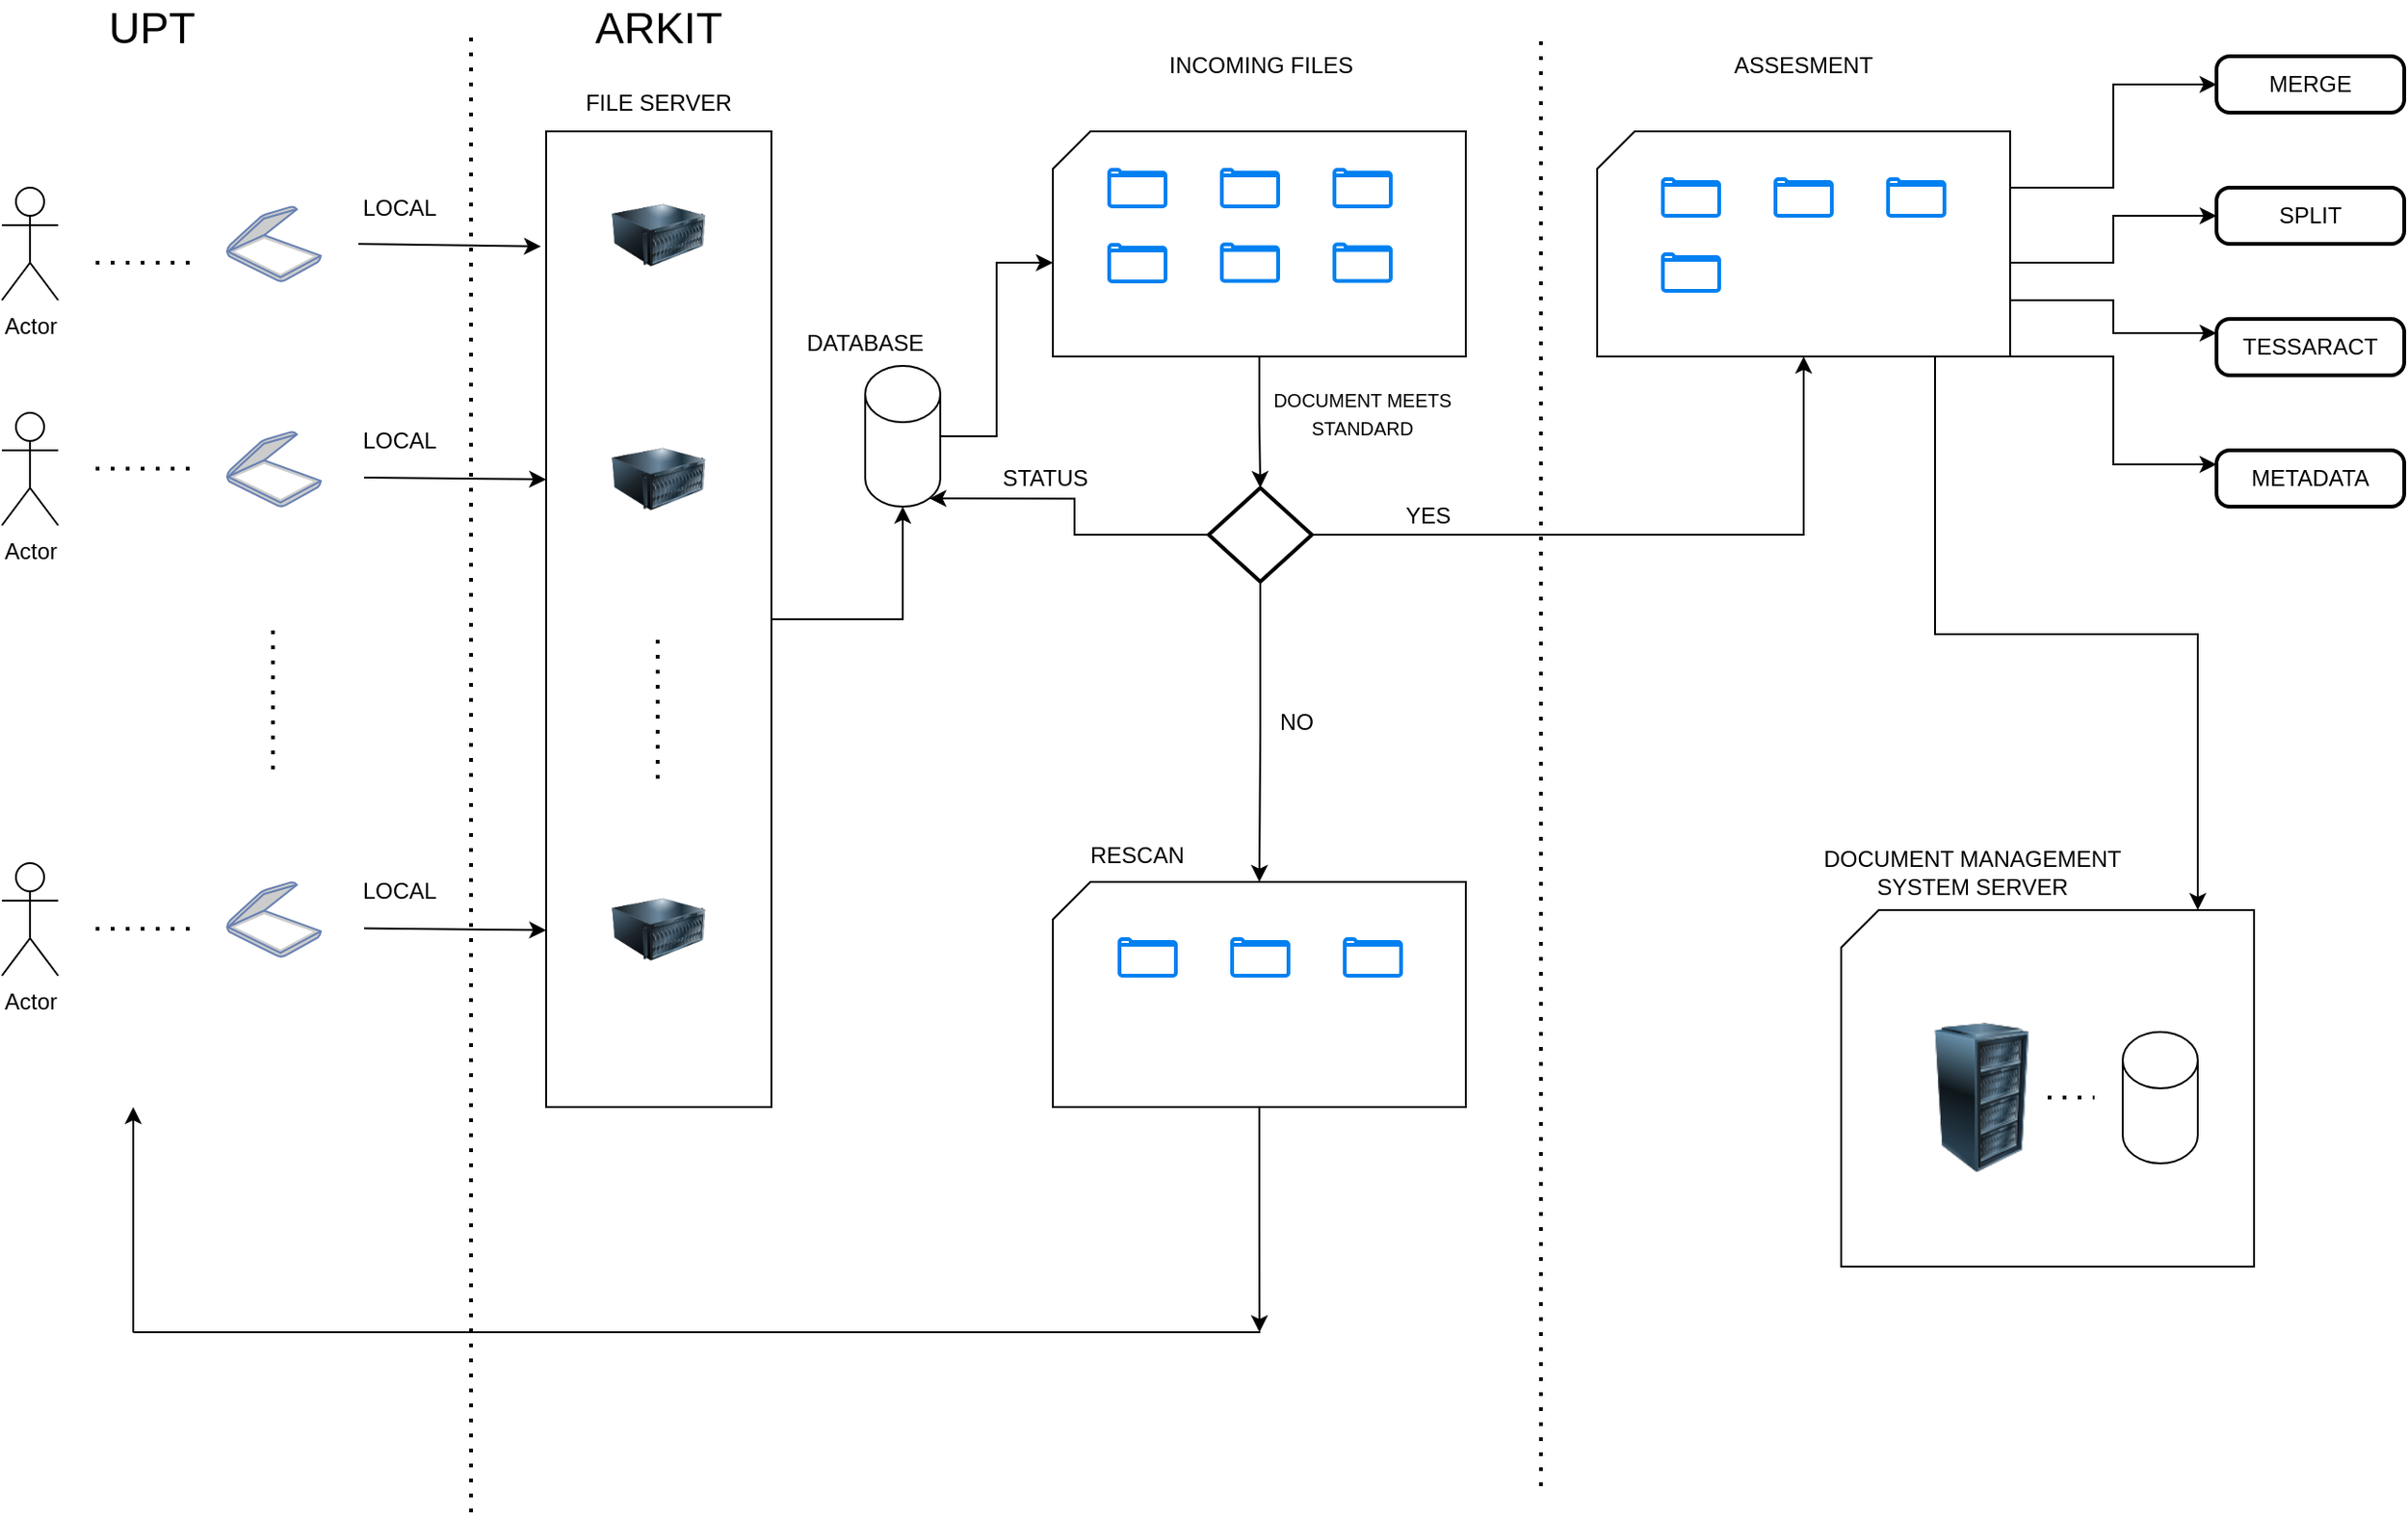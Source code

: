 <mxfile version="21.6.9" type="device" pages="2">
  <diagram name="OPERATION" id="2TAQhVwExhuw3sK73pKR">
    <mxGraphModel dx="1687" dy="1033" grid="0" gridSize="10" guides="1" tooltips="1" connect="1" arrows="1" fold="1" page="1" pageScale="1" pageWidth="1400" pageHeight="850" background="#ffffff" math="0" shadow="0">
      <root>
        <mxCell id="0" />
        <mxCell id="1" parent="0" />
        <mxCell id="RzWKUUiDs5_2_X1Qv3o_-1" value="" style="endArrow=none;dashed=1;html=1;dashPattern=1 3;strokeWidth=2;rounded=0;" parent="1" edge="1">
          <mxGeometry width="50" height="50" relative="1" as="geometry">
            <mxPoint x="280" y="816" as="sourcePoint" />
            <mxPoint x="280" y="30" as="targetPoint" />
          </mxGeometry>
        </mxCell>
        <mxCell id="RzWKUUiDs5_2_X1Qv3o_-2" value="" style="fontColor=#0066CC;verticalAlign=top;verticalLabelPosition=bottom;labelPosition=center;align=center;html=1;outlineConnect=0;fillColor=#CCCCCC;strokeColor=#6881B3;gradientColor=none;gradientDirection=north;strokeWidth=2;shape=mxgraph.networks.scanner;" parent="1" vertex="1">
          <mxGeometry x="150" y="120" width="50" height="40" as="geometry" />
        </mxCell>
        <mxCell id="RzWKUUiDs5_2_X1Qv3o_-3" value="" style="fontColor=#0066CC;verticalAlign=top;verticalLabelPosition=bottom;labelPosition=center;align=center;html=1;outlineConnect=0;fillColor=#CCCCCC;strokeColor=#6881B3;gradientColor=none;gradientDirection=north;strokeWidth=2;shape=mxgraph.networks.scanner;" parent="1" vertex="1">
          <mxGeometry x="150" y="240" width="50" height="40" as="geometry" />
        </mxCell>
        <mxCell id="RzWKUUiDs5_2_X1Qv3o_-4" value="" style="endArrow=none;dashed=1;html=1;dashPattern=1 3;strokeWidth=2;rounded=0;" parent="1" edge="1">
          <mxGeometry width="50" height="50" relative="1" as="geometry">
            <mxPoint x="174.41" y="420" as="sourcePoint" />
            <mxPoint x="174.41" y="340" as="targetPoint" />
          </mxGeometry>
        </mxCell>
        <mxCell id="RzWKUUiDs5_2_X1Qv3o_-5" value="" style="fontColor=#0066CC;verticalAlign=top;verticalLabelPosition=bottom;labelPosition=center;align=center;html=1;outlineConnect=0;fillColor=#CCCCCC;strokeColor=#6881B3;gradientColor=none;gradientDirection=north;strokeWidth=2;shape=mxgraph.networks.scanner;" parent="1" vertex="1">
          <mxGeometry x="150" y="480" width="50" height="40" as="geometry" />
        </mxCell>
        <mxCell id="RzWKUUiDs5_2_X1Qv3o_-6" value="Actor" style="shape=umlActor;verticalLabelPosition=bottom;verticalAlign=top;html=1;outlineConnect=0;" parent="1" vertex="1">
          <mxGeometry x="30" y="110" width="30" height="60" as="geometry" />
        </mxCell>
        <mxCell id="RzWKUUiDs5_2_X1Qv3o_-9" value="Actor" style="shape=umlActor;verticalLabelPosition=bottom;verticalAlign=top;html=1;outlineConnect=0;" parent="1" vertex="1">
          <mxGeometry x="30" y="230" width="30" height="60" as="geometry" />
        </mxCell>
        <mxCell id="RzWKUUiDs5_2_X1Qv3o_-10" value="Actor" style="shape=umlActor;verticalLabelPosition=bottom;verticalAlign=top;html=1;outlineConnect=0;" parent="1" vertex="1">
          <mxGeometry x="30" y="470" width="30" height="60" as="geometry" />
        </mxCell>
        <mxCell id="RzWKUUiDs5_2_X1Qv3o_-52" style="edgeStyle=orthogonalEdgeStyle;rounded=0;orthogonalLoop=1;jettySize=auto;html=1;entryX=0.5;entryY=1;entryDx=0;entryDy=0;entryPerimeter=0;" parent="1" source="RzWKUUiDs5_2_X1Qv3o_-14" target="RzWKUUiDs5_2_X1Qv3o_-44" edge="1">
          <mxGeometry relative="1" as="geometry" />
        </mxCell>
        <mxCell id="RzWKUUiDs5_2_X1Qv3o_-14" value="" style="rounded=0;whiteSpace=wrap;html=1;" parent="1" vertex="1">
          <mxGeometry x="320" y="80" width="120" height="520" as="geometry" />
        </mxCell>
        <mxCell id="RzWKUUiDs5_2_X1Qv3o_-18" value="&lt;font style=&quot;font-size: 23px;&quot;&gt;ARKIT&lt;/font&gt;" style="text;html=1;strokeColor=none;fillColor=none;align=center;verticalAlign=middle;whiteSpace=wrap;rounded=0;" parent="1" vertex="1">
          <mxGeometry x="350" y="10" width="60" height="30" as="geometry" />
        </mxCell>
        <mxCell id="RzWKUUiDs5_2_X1Qv3o_-19" value="&lt;font style=&quot;font-size: 23px;&quot;&gt;UPT&lt;/font&gt;" style="text;html=1;strokeColor=none;fillColor=none;align=center;verticalAlign=middle;whiteSpace=wrap;rounded=0;" parent="1" vertex="1">
          <mxGeometry x="80" y="10" width="60" height="30" as="geometry" />
        </mxCell>
        <mxCell id="RzWKUUiDs5_2_X1Qv3o_-54" style="edgeStyle=orthogonalEdgeStyle;rounded=0;orthogonalLoop=1;jettySize=auto;html=1;exitX=0.5;exitY=1;exitDx=0;exitDy=0;exitPerimeter=0;entryX=0.5;entryY=0;entryDx=0;entryDy=0;entryPerimeter=0;" parent="1" source="RzWKUUiDs5_2_X1Qv3o_-20" target="RzWKUUiDs5_2_X1Qv3o_-28" edge="1">
          <mxGeometry relative="1" as="geometry" />
        </mxCell>
        <mxCell id="RzWKUUiDs5_2_X1Qv3o_-20" value="" style="verticalLabelPosition=bottom;verticalAlign=top;html=1;shape=card;whiteSpace=wrap;size=20;arcSize=12;" parent="1" vertex="1">
          <mxGeometry x="590" y="80" width="220" height="120" as="geometry" />
        </mxCell>
        <mxCell id="RzWKUUiDs5_2_X1Qv3o_-21" value="INCOMING FILES" style="text;html=1;strokeColor=none;fillColor=none;align=center;verticalAlign=middle;whiteSpace=wrap;rounded=0;" parent="1" vertex="1">
          <mxGeometry x="640.5" y="30" width="120" height="30" as="geometry" />
        </mxCell>
        <mxCell id="RzWKUUiDs5_2_X1Qv3o_-22" value="" style="html=1;verticalLabelPosition=bottom;align=center;labelBackgroundColor=#ffffff;verticalAlign=top;strokeWidth=2;strokeColor=#0080F0;shadow=0;dashed=0;shape=mxgraph.ios7.icons.folder;" parent="1" vertex="1">
          <mxGeometry x="620" y="100.5" width="30" height="19.5" as="geometry" />
        </mxCell>
        <mxCell id="RzWKUUiDs5_2_X1Qv3o_-23" value="" style="html=1;verticalLabelPosition=bottom;align=center;labelBackgroundColor=#ffffff;verticalAlign=top;strokeWidth=2;strokeColor=#0080F0;shadow=0;dashed=0;shape=mxgraph.ios7.icons.folder;" parent="1" vertex="1">
          <mxGeometry x="680" y="100.5" width="30" height="19.5" as="geometry" />
        </mxCell>
        <mxCell id="RzWKUUiDs5_2_X1Qv3o_-24" value="" style="html=1;verticalLabelPosition=bottom;align=center;labelBackgroundColor=#ffffff;verticalAlign=top;strokeWidth=2;strokeColor=#0080F0;shadow=0;dashed=0;shape=mxgraph.ios7.icons.folder;" parent="1" vertex="1">
          <mxGeometry x="740" y="100.5" width="30" height="19.5" as="geometry" />
        </mxCell>
        <mxCell id="RzWKUUiDs5_2_X1Qv3o_-25" value="" style="html=1;verticalLabelPosition=bottom;align=center;labelBackgroundColor=#ffffff;verticalAlign=top;strokeWidth=2;strokeColor=#0080F0;shadow=0;dashed=0;shape=mxgraph.ios7.icons.folder;" parent="1" vertex="1">
          <mxGeometry x="620" y="140.5" width="30" height="19.5" as="geometry" />
        </mxCell>
        <mxCell id="RzWKUUiDs5_2_X1Qv3o_-26" value="" style="html=1;verticalLabelPosition=bottom;align=center;labelBackgroundColor=#ffffff;verticalAlign=top;strokeWidth=2;strokeColor=#0080F0;shadow=0;dashed=0;shape=mxgraph.ios7.icons.folder;" parent="1" vertex="1">
          <mxGeometry x="680" y="140.25" width="30" height="19.5" as="geometry" />
        </mxCell>
        <mxCell id="RzWKUUiDs5_2_X1Qv3o_-27" value="" style="html=1;verticalLabelPosition=bottom;align=center;labelBackgroundColor=#ffffff;verticalAlign=top;strokeWidth=2;strokeColor=#0080F0;shadow=0;dashed=0;shape=mxgraph.ios7.icons.folder;" parent="1" vertex="1">
          <mxGeometry x="740" y="140.25" width="30" height="19.5" as="geometry" />
        </mxCell>
        <mxCell id="RzWKUUiDs5_2_X1Qv3o_-55" style="edgeStyle=orthogonalEdgeStyle;rounded=0;orthogonalLoop=1;jettySize=auto;html=1;exitX=0.5;exitY=1;exitDx=0;exitDy=0;exitPerimeter=0;entryX=0.5;entryY=0;entryDx=0;entryDy=0;entryPerimeter=0;" parent="1" source="RzWKUUiDs5_2_X1Qv3o_-28" target="RzWKUUiDs5_2_X1Qv3o_-29" edge="1">
          <mxGeometry relative="1" as="geometry" />
        </mxCell>
        <mxCell id="RzWKUUiDs5_2_X1Qv3o_-62" style="edgeStyle=orthogonalEdgeStyle;rounded=0;orthogonalLoop=1;jettySize=auto;html=1;exitX=1;exitY=0.5;exitDx=0;exitDy=0;exitPerimeter=0;entryX=0.5;entryY=1;entryDx=0;entryDy=0;entryPerimeter=0;" parent="1" source="RzWKUUiDs5_2_X1Qv3o_-28" target="RzWKUUiDs5_2_X1Qv3o_-30" edge="1">
          <mxGeometry relative="1" as="geometry" />
        </mxCell>
        <mxCell id="vIUs5GXzKAC6mws4Z_W3-2" style="edgeStyle=orthogonalEdgeStyle;rounded=0;orthogonalLoop=1;jettySize=auto;html=1;exitX=0;exitY=0.5;exitDx=0;exitDy=0;exitPerimeter=0;entryX=0.855;entryY=1;entryDx=0;entryDy=-4.35;entryPerimeter=0;" edge="1" parent="1" source="RzWKUUiDs5_2_X1Qv3o_-28" target="RzWKUUiDs5_2_X1Qv3o_-44">
          <mxGeometry relative="1" as="geometry" />
        </mxCell>
        <mxCell id="RzWKUUiDs5_2_X1Qv3o_-28" value="" style="strokeWidth=2;html=1;shape=mxgraph.flowchart.decision;whiteSpace=wrap;" parent="1" vertex="1">
          <mxGeometry x="673" y="270" width="55" height="50" as="geometry" />
        </mxCell>
        <mxCell id="RzWKUUiDs5_2_X1Qv3o_-60" style="edgeStyle=orthogonalEdgeStyle;rounded=0;orthogonalLoop=1;jettySize=auto;html=1;exitX=0.5;exitY=1;exitDx=0;exitDy=0;exitPerimeter=0;" parent="1" source="RzWKUUiDs5_2_X1Qv3o_-29" edge="1">
          <mxGeometry relative="1" as="geometry">
            <mxPoint x="700.059" y="720" as="targetPoint" />
          </mxGeometry>
        </mxCell>
        <mxCell id="RzWKUUiDs5_2_X1Qv3o_-29" value="" style="verticalLabelPosition=bottom;verticalAlign=top;html=1;shape=card;whiteSpace=wrap;size=20;arcSize=12;" parent="1" vertex="1">
          <mxGeometry x="590" y="480" width="220" height="120" as="geometry" />
        </mxCell>
        <mxCell id="RzWKUUiDs5_2_X1Qv3o_-71" style="edgeStyle=orthogonalEdgeStyle;rounded=0;orthogonalLoop=1;jettySize=auto;html=1;exitX=1;exitY=0.5;exitDx=0;exitDy=0;exitPerimeter=0;entryX=0;entryY=0.5;entryDx=0;entryDy=0;" parent="1" source="RzWKUUiDs5_2_X1Qv3o_-30" target="RzWKUUiDs5_2_X1Qv3o_-34" edge="1">
          <mxGeometry relative="1" as="geometry">
            <Array as="points">
              <mxPoint x="1100" y="150" />
              <mxPoint x="1155" y="150" />
              <mxPoint x="1155" y="125" />
            </Array>
          </mxGeometry>
        </mxCell>
        <mxCell id="RzWKUUiDs5_2_X1Qv3o_-72" style="edgeStyle=orthogonalEdgeStyle;rounded=0;orthogonalLoop=1;jettySize=auto;html=1;exitX=1;exitY=0.5;exitDx=0;exitDy=0;exitPerimeter=0;entryX=0;entryY=0.5;entryDx=0;entryDy=0;" parent="1" source="RzWKUUiDs5_2_X1Qv3o_-30" target="RzWKUUiDs5_2_X1Qv3o_-33" edge="1">
          <mxGeometry relative="1" as="geometry">
            <Array as="points">
              <mxPoint x="1100" y="110" />
              <mxPoint x="1155" y="110" />
              <mxPoint x="1155" y="55" />
            </Array>
          </mxGeometry>
        </mxCell>
        <mxCell id="RzWKUUiDs5_2_X1Qv3o_-73" style="edgeStyle=orthogonalEdgeStyle;rounded=0;orthogonalLoop=1;jettySize=auto;html=1;entryX=0;entryY=0.25;entryDx=0;entryDy=0;" parent="1" source="RzWKUUiDs5_2_X1Qv3o_-30" target="RzWKUUiDs5_2_X1Qv3o_-35" edge="1">
          <mxGeometry relative="1" as="geometry">
            <Array as="points">
              <mxPoint x="1155" y="170" />
              <mxPoint x="1155" y="187" />
            </Array>
          </mxGeometry>
        </mxCell>
        <mxCell id="RzWKUUiDs5_2_X1Qv3o_-74" style="edgeStyle=orthogonalEdgeStyle;rounded=0;orthogonalLoop=1;jettySize=auto;html=1;exitX=1;exitY=0.5;exitDx=0;exitDy=0;exitPerimeter=0;entryX=0;entryY=0.25;entryDx=0;entryDy=0;" parent="1" source="RzWKUUiDs5_2_X1Qv3o_-30" target="RzWKUUiDs5_2_X1Qv3o_-36" edge="1">
          <mxGeometry relative="1" as="geometry">
            <Array as="points">
              <mxPoint x="1100" y="200" />
              <mxPoint x="1155" y="200" />
              <mxPoint x="1155" y="257" />
            </Array>
          </mxGeometry>
        </mxCell>
        <mxCell id="RzWKUUiDs5_2_X1Qv3o_-79" style="edgeStyle=orthogonalEdgeStyle;rounded=0;orthogonalLoop=1;jettySize=auto;html=1;entryX=0.5;entryY=0;entryDx=0;entryDy=0;entryPerimeter=0;" parent="1" edge="1">
          <mxGeometry relative="1" as="geometry">
            <mxPoint x="1120" y="200" as="sourcePoint" />
            <mxPoint x="1200" y="495" as="targetPoint" />
            <Array as="points">
              <mxPoint x="1060" y="200" />
              <mxPoint x="1060" y="348" />
              <mxPoint x="1200" y="348" />
            </Array>
          </mxGeometry>
        </mxCell>
        <mxCell id="RzWKUUiDs5_2_X1Qv3o_-30" value="" style="verticalLabelPosition=bottom;verticalAlign=top;html=1;shape=card;whiteSpace=wrap;size=20;arcSize=12;" parent="1" vertex="1">
          <mxGeometry x="880" y="80" width="220" height="120" as="geometry" />
        </mxCell>
        <mxCell id="RzWKUUiDs5_2_X1Qv3o_-32" value="" style="verticalLabelPosition=bottom;verticalAlign=top;html=1;shape=card;whiteSpace=wrap;size=20;arcSize=12;" parent="1" vertex="1">
          <mxGeometry x="1010" y="495" width="220" height="190" as="geometry" />
        </mxCell>
        <mxCell id="RzWKUUiDs5_2_X1Qv3o_-33" value="" style="rounded=1;whiteSpace=wrap;html=1;absoluteArcSize=1;arcSize=14;strokeWidth=2;" parent="1" vertex="1">
          <mxGeometry x="1210" y="40" width="100" height="30" as="geometry" />
        </mxCell>
        <mxCell id="RzWKUUiDs5_2_X1Qv3o_-34" value="SPLIT" style="rounded=1;whiteSpace=wrap;html=1;absoluteArcSize=1;arcSize=14;strokeWidth=2;" parent="1" vertex="1">
          <mxGeometry x="1210" y="110" width="100" height="30" as="geometry" />
        </mxCell>
        <mxCell id="RzWKUUiDs5_2_X1Qv3o_-35" value="TESSARACT" style="rounded=1;whiteSpace=wrap;html=1;absoluteArcSize=1;arcSize=14;strokeWidth=2;" parent="1" vertex="1">
          <mxGeometry x="1210" y="180" width="100" height="30" as="geometry" />
        </mxCell>
        <mxCell id="RzWKUUiDs5_2_X1Qv3o_-36" value="METADATA" style="rounded=1;whiteSpace=wrap;html=1;absoluteArcSize=1;arcSize=14;strokeWidth=2;" parent="1" vertex="1">
          <mxGeometry x="1210" y="250" width="100" height="30" as="geometry" />
        </mxCell>
        <mxCell id="RzWKUUiDs5_2_X1Qv3o_-37" value="ASSESMENT" style="text;html=1;strokeColor=none;fillColor=none;align=center;verticalAlign=middle;whiteSpace=wrap;rounded=0;" parent="1" vertex="1">
          <mxGeometry x="960" y="30" width="60" height="30" as="geometry" />
        </mxCell>
        <mxCell id="RzWKUUiDs5_2_X1Qv3o_-38" value="RESCAN" style="text;html=1;strokeColor=none;fillColor=none;align=center;verticalAlign=middle;whiteSpace=wrap;rounded=0;" parent="1" vertex="1">
          <mxGeometry x="605" y="450.5" width="60" height="30" as="geometry" />
        </mxCell>
        <mxCell id="RzWKUUiDs5_2_X1Qv3o_-39" value="FILE SERVER" style="text;html=1;strokeColor=none;fillColor=none;align=center;verticalAlign=middle;whiteSpace=wrap;rounded=0;" parent="1" vertex="1">
          <mxGeometry x="330" y="50" width="100" height="30" as="geometry" />
        </mxCell>
        <mxCell id="RzWKUUiDs5_2_X1Qv3o_-41" value="" style="image;html=1;image=img/lib/clip_art/computers/Server_128x128.png" parent="1" vertex="1">
          <mxGeometry x="355" y="110.5" width="50" height="49.5" as="geometry" />
        </mxCell>
        <mxCell id="RzWKUUiDs5_2_X1Qv3o_-42" value="" style="image;html=1;image=img/lib/clip_art/computers/Server_128x128.png" parent="1" vertex="1">
          <mxGeometry x="355" y="240.5" width="50" height="49.5" as="geometry" />
        </mxCell>
        <mxCell id="RzWKUUiDs5_2_X1Qv3o_-43" value="" style="image;html=1;image=img/lib/clip_art/computers/Server_128x128.png" parent="1" vertex="1">
          <mxGeometry x="355" y="480.5" width="50" height="49.5" as="geometry" />
        </mxCell>
        <mxCell id="RzWKUUiDs5_2_X1Qv3o_-53" style="edgeStyle=orthogonalEdgeStyle;rounded=0;orthogonalLoop=1;jettySize=auto;html=1;exitX=1;exitY=0.5;exitDx=0;exitDy=0;exitPerimeter=0;entryX=0;entryY=0;entryDx=0;entryDy=70;entryPerimeter=0;" parent="1" source="RzWKUUiDs5_2_X1Qv3o_-44" target="RzWKUUiDs5_2_X1Qv3o_-20" edge="1">
          <mxGeometry relative="1" as="geometry" />
        </mxCell>
        <mxCell id="RzWKUUiDs5_2_X1Qv3o_-44" value="" style="shape=cylinder3;whiteSpace=wrap;html=1;boundedLbl=1;backgroundOutline=1;size=15;" parent="1" vertex="1">
          <mxGeometry x="490" y="205" width="40" height="75" as="geometry" />
        </mxCell>
        <mxCell id="RzWKUUiDs5_2_X1Qv3o_-45" value="DATABASE" style="text;html=1;strokeColor=none;fillColor=none;align=center;verticalAlign=middle;whiteSpace=wrap;rounded=0;" parent="1" vertex="1">
          <mxGeometry x="470" y="185" width="40" height="15" as="geometry" />
        </mxCell>
        <mxCell id="RzWKUUiDs5_2_X1Qv3o_-48" value="DOCUMENT MANAGEMENT SYSTEM SERVER" style="text;html=1;strokeColor=none;fillColor=none;align=center;verticalAlign=middle;whiteSpace=wrap;rounded=0;" parent="1" vertex="1">
          <mxGeometry x="990" y="460" width="180" height="30" as="geometry" />
        </mxCell>
        <mxCell id="RzWKUUiDs5_2_X1Qv3o_-49" value="" style="image;html=1;image=img/lib/clip_art/computers/Server_Rack_128x128.png" parent="1" vertex="1">
          <mxGeometry x="1050" y="555" width="70" height="80" as="geometry" />
        </mxCell>
        <mxCell id="RzWKUUiDs5_2_X1Qv3o_-50" value="" style="shape=cylinder3;whiteSpace=wrap;html=1;boundedLbl=1;backgroundOutline=1;size=15;" parent="1" vertex="1">
          <mxGeometry x="1160" y="560" width="40" height="70" as="geometry" />
        </mxCell>
        <mxCell id="RzWKUUiDs5_2_X1Qv3o_-51" value="" style="endArrow=none;dashed=1;html=1;dashPattern=1 3;strokeWidth=2;rounded=0;" parent="1" edge="1">
          <mxGeometry width="50" height="50" relative="1" as="geometry">
            <mxPoint x="850" y="802" as="sourcePoint" />
            <mxPoint x="850" y="30" as="targetPoint" />
          </mxGeometry>
        </mxCell>
        <mxCell id="RzWKUUiDs5_2_X1Qv3o_-56" value="" style="html=1;verticalLabelPosition=bottom;align=center;labelBackgroundColor=#ffffff;verticalAlign=top;strokeWidth=2;strokeColor=#0080F0;shadow=0;dashed=0;shape=mxgraph.ios7.icons.folder;" parent="1" vertex="1">
          <mxGeometry x="625.5" y="510.5" width="30" height="19.5" as="geometry" />
        </mxCell>
        <mxCell id="RzWKUUiDs5_2_X1Qv3o_-57" value="" style="html=1;verticalLabelPosition=bottom;align=center;labelBackgroundColor=#ffffff;verticalAlign=top;strokeWidth=2;strokeColor=#0080F0;shadow=0;dashed=0;shape=mxgraph.ios7.icons.folder;" parent="1" vertex="1">
          <mxGeometry x="685.5" y="510.5" width="30" height="19.5" as="geometry" />
        </mxCell>
        <mxCell id="RzWKUUiDs5_2_X1Qv3o_-58" value="" style="html=1;verticalLabelPosition=bottom;align=center;labelBackgroundColor=#ffffff;verticalAlign=top;strokeWidth=2;strokeColor=#0080F0;shadow=0;dashed=0;shape=mxgraph.ios7.icons.folder;" parent="1" vertex="1">
          <mxGeometry x="745.5" y="510.5" width="30" height="19.5" as="geometry" />
        </mxCell>
        <mxCell id="RzWKUUiDs5_2_X1Qv3o_-63" value="" style="html=1;verticalLabelPosition=bottom;align=center;labelBackgroundColor=#ffffff;verticalAlign=top;strokeWidth=2;strokeColor=#0080F0;shadow=0;dashed=0;shape=mxgraph.ios7.icons.folder;" parent="1" vertex="1">
          <mxGeometry x="915" y="105.5" width="30" height="19.5" as="geometry" />
        </mxCell>
        <mxCell id="RzWKUUiDs5_2_X1Qv3o_-64" value="" style="html=1;verticalLabelPosition=bottom;align=center;labelBackgroundColor=#ffffff;verticalAlign=top;strokeWidth=2;strokeColor=#0080F0;shadow=0;dashed=0;shape=mxgraph.ios7.icons.folder;" parent="1" vertex="1">
          <mxGeometry x="975" y="105.5" width="30" height="19.5" as="geometry" />
        </mxCell>
        <mxCell id="RzWKUUiDs5_2_X1Qv3o_-65" value="" style="html=1;verticalLabelPosition=bottom;align=center;labelBackgroundColor=#ffffff;verticalAlign=top;strokeWidth=2;strokeColor=#0080F0;shadow=0;dashed=0;shape=mxgraph.ios7.icons.folder;" parent="1" vertex="1">
          <mxGeometry x="1035" y="105.5" width="30" height="19.5" as="geometry" />
        </mxCell>
        <mxCell id="RzWKUUiDs5_2_X1Qv3o_-66" value="" style="html=1;verticalLabelPosition=bottom;align=center;labelBackgroundColor=#ffffff;verticalAlign=top;strokeWidth=2;strokeColor=#0080F0;shadow=0;dashed=0;shape=mxgraph.ios7.icons.folder;" parent="1" vertex="1">
          <mxGeometry x="915" y="145.5" width="30" height="19.5" as="geometry" />
        </mxCell>
        <mxCell id="RzWKUUiDs5_2_X1Qv3o_-67" value="&lt;font style=&quot;font-size: 10px;&quot;&gt;DOCUMENT MEETS STANDARD&lt;/font&gt;" style="text;html=1;strokeColor=none;fillColor=none;align=center;verticalAlign=middle;whiteSpace=wrap;rounded=0;" parent="1" vertex="1">
          <mxGeometry x="700" y="220" width="110" height="20" as="geometry" />
        </mxCell>
        <mxCell id="RzWKUUiDs5_2_X1Qv3o_-68" value="YES" style="text;html=1;strokeColor=none;fillColor=none;align=center;verticalAlign=middle;whiteSpace=wrap;rounded=0;" parent="1" vertex="1">
          <mxGeometry x="760" y="270" width="60" height="30" as="geometry" />
        </mxCell>
        <mxCell id="RzWKUUiDs5_2_X1Qv3o_-69" value="NO" style="text;html=1;strokeColor=none;fillColor=none;align=center;verticalAlign=middle;whiteSpace=wrap;rounded=0;" parent="1" vertex="1">
          <mxGeometry x="690" y="380" width="60" height="30" as="geometry" />
        </mxCell>
        <mxCell id="RzWKUUiDs5_2_X1Qv3o_-75" value="MERGE" style="text;html=1;strokeColor=none;fillColor=none;align=center;verticalAlign=middle;whiteSpace=wrap;rounded=0;" parent="1" vertex="1">
          <mxGeometry x="1230" y="40" width="60" height="30" as="geometry" />
        </mxCell>
        <mxCell id="RzWKUUiDs5_2_X1Qv3o_-76" value="" style="endArrow=classic;html=1;rounded=0;" parent="1" edge="1">
          <mxGeometry width="50" height="50" relative="1" as="geometry">
            <mxPoint x="100" y="720" as="sourcePoint" />
            <mxPoint x="100" y="600" as="targetPoint" />
          </mxGeometry>
        </mxCell>
        <mxCell id="RzWKUUiDs5_2_X1Qv3o_-77" value="" style="endArrow=none;html=1;rounded=0;" parent="1" edge="1">
          <mxGeometry width="50" height="50" relative="1" as="geometry">
            <mxPoint x="100" y="720" as="sourcePoint" />
            <mxPoint x="700.5" y="720" as="targetPoint" />
          </mxGeometry>
        </mxCell>
        <mxCell id="RzWKUUiDs5_2_X1Qv3o_-80" value="" style="endArrow=none;dashed=1;html=1;dashPattern=1 3;strokeWidth=2;rounded=0;" parent="1" edge="1">
          <mxGeometry width="50" height="50" relative="1" as="geometry">
            <mxPoint x="80" y="150" as="sourcePoint" />
            <mxPoint x="130" y="150" as="targetPoint" />
          </mxGeometry>
        </mxCell>
        <mxCell id="RzWKUUiDs5_2_X1Qv3o_-81" value="" style="endArrow=none;dashed=1;html=1;dashPattern=1 3;strokeWidth=2;rounded=0;" parent="1" edge="1">
          <mxGeometry width="50" height="50" relative="1" as="geometry">
            <mxPoint x="80" y="259.7" as="sourcePoint" />
            <mxPoint x="130" y="259.7" as="targetPoint" />
          </mxGeometry>
        </mxCell>
        <mxCell id="RzWKUUiDs5_2_X1Qv3o_-82" value="" style="endArrow=none;dashed=1;html=1;dashPattern=1 3;strokeWidth=2;rounded=0;" parent="1" edge="1">
          <mxGeometry width="50" height="50" relative="1" as="geometry">
            <mxPoint x="80" y="504.95" as="sourcePoint" />
            <mxPoint x="130" y="504.95" as="targetPoint" />
          </mxGeometry>
        </mxCell>
        <mxCell id="RzWKUUiDs5_2_X1Qv3o_-83" value="" style="endArrow=classic;html=1;rounded=0;entryX=-0.023;entryY=0.118;entryDx=0;entryDy=0;entryPerimeter=0;" parent="1" target="RzWKUUiDs5_2_X1Qv3o_-14" edge="1">
          <mxGeometry width="50" height="50" relative="1" as="geometry">
            <mxPoint x="220" y="140" as="sourcePoint" />
            <mxPoint x="280" y="120" as="targetPoint" />
          </mxGeometry>
        </mxCell>
        <mxCell id="RzWKUUiDs5_2_X1Qv3o_-84" value="" style="endArrow=classic;html=1;rounded=0;entryX=-0.023;entryY=0.118;entryDx=0;entryDy=0;entryPerimeter=0;" parent="1" edge="1">
          <mxGeometry width="50" height="50" relative="1" as="geometry">
            <mxPoint x="223" y="264.5" as="sourcePoint" />
            <mxPoint x="320" y="265.5" as="targetPoint" />
          </mxGeometry>
        </mxCell>
        <mxCell id="RzWKUUiDs5_2_X1Qv3o_-85" value="" style="endArrow=classic;html=1;rounded=0;entryX=-0.023;entryY=0.118;entryDx=0;entryDy=0;entryPerimeter=0;" parent="1" edge="1">
          <mxGeometry width="50" height="50" relative="1" as="geometry">
            <mxPoint x="223" y="504.75" as="sourcePoint" />
            <mxPoint x="320" y="505.75" as="targetPoint" />
          </mxGeometry>
        </mxCell>
        <mxCell id="RzWKUUiDs5_2_X1Qv3o_-90" value="" style="endArrow=none;dashed=1;html=1;dashPattern=1 3;strokeWidth=2;rounded=0;" parent="1" edge="1">
          <mxGeometry width="50" height="50" relative="1" as="geometry">
            <mxPoint x="1120" y="594.88" as="sourcePoint" />
            <mxPoint x="1145" y="594.88" as="targetPoint" />
          </mxGeometry>
        </mxCell>
        <mxCell id="RzWKUUiDs5_2_X1Qv3o_-91" value="" style="endArrow=none;dashed=1;html=1;dashPattern=1 3;strokeWidth=2;rounded=0;" parent="1" edge="1">
          <mxGeometry width="50" height="50" relative="1" as="geometry">
            <mxPoint x="379.41" y="425" as="sourcePoint" />
            <mxPoint x="379.41" y="345" as="targetPoint" />
          </mxGeometry>
        </mxCell>
        <mxCell id="vIUs5GXzKAC6mws4Z_W3-3" value="STATUS" style="text;html=1;strokeColor=none;fillColor=none;align=center;verticalAlign=middle;whiteSpace=wrap;rounded=0;" vertex="1" parent="1">
          <mxGeometry x="560" y="252.75" width="52" height="25" as="geometry" />
        </mxCell>
        <mxCell id="RZcERmieiG5KHGJd0M_u-1" value="LOCAL" style="text;html=1;strokeColor=none;fillColor=none;align=center;verticalAlign=middle;whiteSpace=wrap;rounded=0;" vertex="1" parent="1">
          <mxGeometry x="212" y="105.5" width="60" height="30" as="geometry" />
        </mxCell>
        <mxCell id="RZcERmieiG5KHGJd0M_u-2" value="LOCAL" style="text;html=1;strokeColor=none;fillColor=none;align=center;verticalAlign=middle;whiteSpace=wrap;rounded=0;" vertex="1" parent="1">
          <mxGeometry x="212" y="230" width="60" height="30" as="geometry" />
        </mxCell>
        <mxCell id="RZcERmieiG5KHGJd0M_u-3" value="LOCAL" style="text;html=1;strokeColor=none;fillColor=none;align=center;verticalAlign=middle;whiteSpace=wrap;rounded=0;" vertex="1" parent="1">
          <mxGeometry x="212" y="470" width="60" height="30" as="geometry" />
        </mxCell>
      </root>
    </mxGraphModel>
  </diagram>
  <diagram id="5bSSankeYEritVwA2t9-" name="FINAL FILE STRUCTURE">
    <mxGraphModel dx="1195" dy="732" grid="0" gridSize="10" guides="1" tooltips="1" connect="1" arrows="1" fold="1" page="1" pageScale="1" pageWidth="1400" pageHeight="850" math="0" shadow="0">
      <root>
        <mxCell id="0" />
        <mxCell id="1" parent="0" />
        <mxCell id="XJVtN4HmIE5A6B97uzWD-1" value="" style="verticalLabelPosition=bottom;verticalAlign=top;html=1;shape=card;whiteSpace=wrap;size=20;arcSize=12;" parent="1" vertex="1">
          <mxGeometry x="139" y="104" width="327" height="418" as="geometry" />
        </mxCell>
        <mxCell id="XJVtN4HmIE5A6B97uzWD-2" value="" style="whiteSpace=wrap;html=1;shape=mxgraph.basic.document" parent="1" vertex="1">
          <mxGeometry x="180" y="140" width="72" height="55" as="geometry" />
        </mxCell>
        <mxCell id="XJVtN4HmIE5A6B97uzWD-3" value="" style="whiteSpace=wrap;html=1;shape=mxgraph.basic.document" parent="1" vertex="1">
          <mxGeometry x="180" y="256" width="72" height="55" as="geometry" />
        </mxCell>
        <mxCell id="XJVtN4HmIE5A6B97uzWD-4" value="" style="whiteSpace=wrap;html=1;shape=mxgraph.basic.document" parent="1" vertex="1">
          <mxGeometry x="180" y="370" width="72" height="55" as="geometry" />
        </mxCell>
        <mxCell id="XJVtN4HmIE5A6B97uzWD-7" value="YYYYMMDDHHMMSS_UID.pdf" style="text;html=1;strokeColor=none;fillColor=none;align=center;verticalAlign=middle;whiteSpace=wrap;rounded=0;" parent="1" vertex="1">
          <mxGeometry x="230" y="200" width="60" height="30" as="geometry" />
        </mxCell>
        <mxCell id="XJVtN4HmIE5A6B97uzWD-8" value="YYYYMMDDHHMMSS_UID.txt" style="text;html=1;strokeColor=none;fillColor=none;align=center;verticalAlign=middle;whiteSpace=wrap;rounded=0;" parent="1" vertex="1">
          <mxGeometry x="230" y="324" width="60" height="30" as="geometry" />
        </mxCell>
        <mxCell id="XJVtN4HmIE5A6B97uzWD-9" value="YYYYMMDDHHMMSS_UID.json" style="text;html=1;strokeColor=none;fillColor=none;align=center;verticalAlign=middle;whiteSpace=wrap;rounded=0;" parent="1" vertex="1">
          <mxGeometry x="230" y="448" width="60" height="30" as="geometry" />
        </mxCell>
      </root>
    </mxGraphModel>
  </diagram>
</mxfile>
